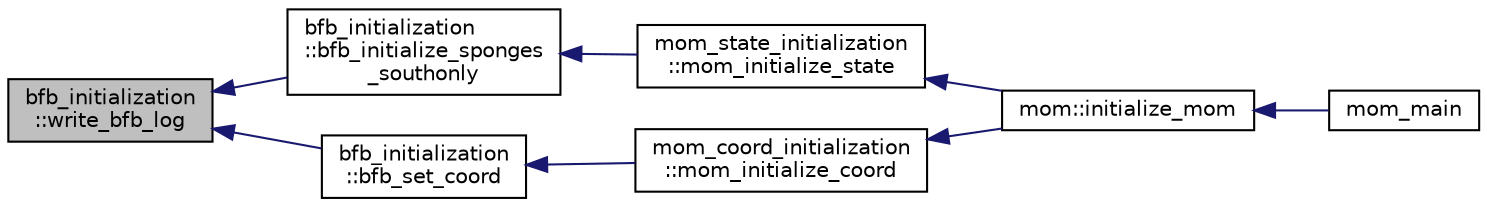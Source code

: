 digraph "bfb_initialization::write_bfb_log"
{
 // INTERACTIVE_SVG=YES
  edge [fontname="Helvetica",fontsize="10",labelfontname="Helvetica",labelfontsize="10"];
  node [fontname="Helvetica",fontsize="10",shape=record];
  rankdir="LR";
  Node16 [label="bfb_initialization\l::write_bfb_log",height=0.2,width=0.4,color="black", fillcolor="grey75", style="filled", fontcolor="black"];
  Node16 -> Node17 [dir="back",color="midnightblue",fontsize="10",style="solid",fontname="Helvetica"];
  Node17 [label="bfb_initialization\l::bfb_initialize_sponges\l_southonly",height=0.2,width=0.4,color="black", fillcolor="white", style="filled",URL="$namespacebfb__initialization.html#a03de1f1af12eab371cc0e4336a749ccf"];
  Node17 -> Node18 [dir="back",color="midnightblue",fontsize="10",style="solid",fontname="Helvetica"];
  Node18 [label="mom_state_initialization\l::mom_initialize_state",height=0.2,width=0.4,color="black", fillcolor="white", style="filled",URL="$namespacemom__state__initialization.html#af4e854627c6572332ba3fd895f169321"];
  Node18 -> Node19 [dir="back",color="midnightblue",fontsize="10",style="solid",fontname="Helvetica"];
  Node19 [label="mom::initialize_mom",height=0.2,width=0.4,color="black", fillcolor="white", style="filled",URL="$namespacemom.html#a0be2869fef30e1e0604facfe1b41555d",tooltip="This subroutine initializes MOM. "];
  Node19 -> Node20 [dir="back",color="midnightblue",fontsize="10",style="solid",fontname="Helvetica"];
  Node20 [label="mom_main",height=0.2,width=0.4,color="black", fillcolor="white", style="filled",URL="$MOM__driver_8F90.html#a08fffeb2d8e8acbf9ed4609be6d258c6"];
  Node16 -> Node21 [dir="back",color="midnightblue",fontsize="10",style="solid",fontname="Helvetica"];
  Node21 [label="bfb_initialization\l::bfb_set_coord",height=0.2,width=0.4,color="black", fillcolor="white", style="filled",URL="$namespacebfb__initialization.html#a681cb69f1a6fe142e5baa6aee5f57060"];
  Node21 -> Node22 [dir="back",color="midnightblue",fontsize="10",style="solid",fontname="Helvetica"];
  Node22 [label="mom_coord_initialization\l::mom_initialize_coord",height=0.2,width=0.4,color="black", fillcolor="white", style="filled",URL="$namespacemom__coord__initialization.html#a6e2f4c11bc99476ea9c64a9aceac3b81",tooltip="MOM_initialize_coord sets up time-invariant quantities related to MOM6&#39;s vertical coordinate..."];
  Node22 -> Node19 [dir="back",color="midnightblue",fontsize="10",style="solid",fontname="Helvetica"];
}
